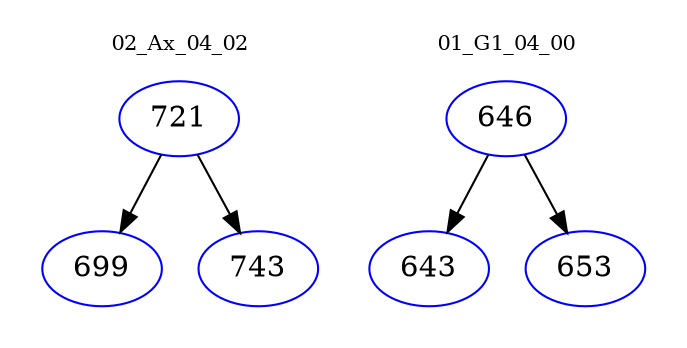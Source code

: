 digraph{
subgraph cluster_0 {
color = white
label = "02_Ax_04_02";
fontsize=10;
T0_721 [label="721", color="blue"]
T0_721 -> T0_699 [color="black"]
T0_699 [label="699", color="blue"]
T0_721 -> T0_743 [color="black"]
T0_743 [label="743", color="blue"]
}
subgraph cluster_1 {
color = white
label = "01_G1_04_00";
fontsize=10;
T1_646 [label="646", color="blue"]
T1_646 -> T1_643 [color="black"]
T1_643 [label="643", color="blue"]
T1_646 -> T1_653 [color="black"]
T1_653 [label="653", color="blue"]
}
}
